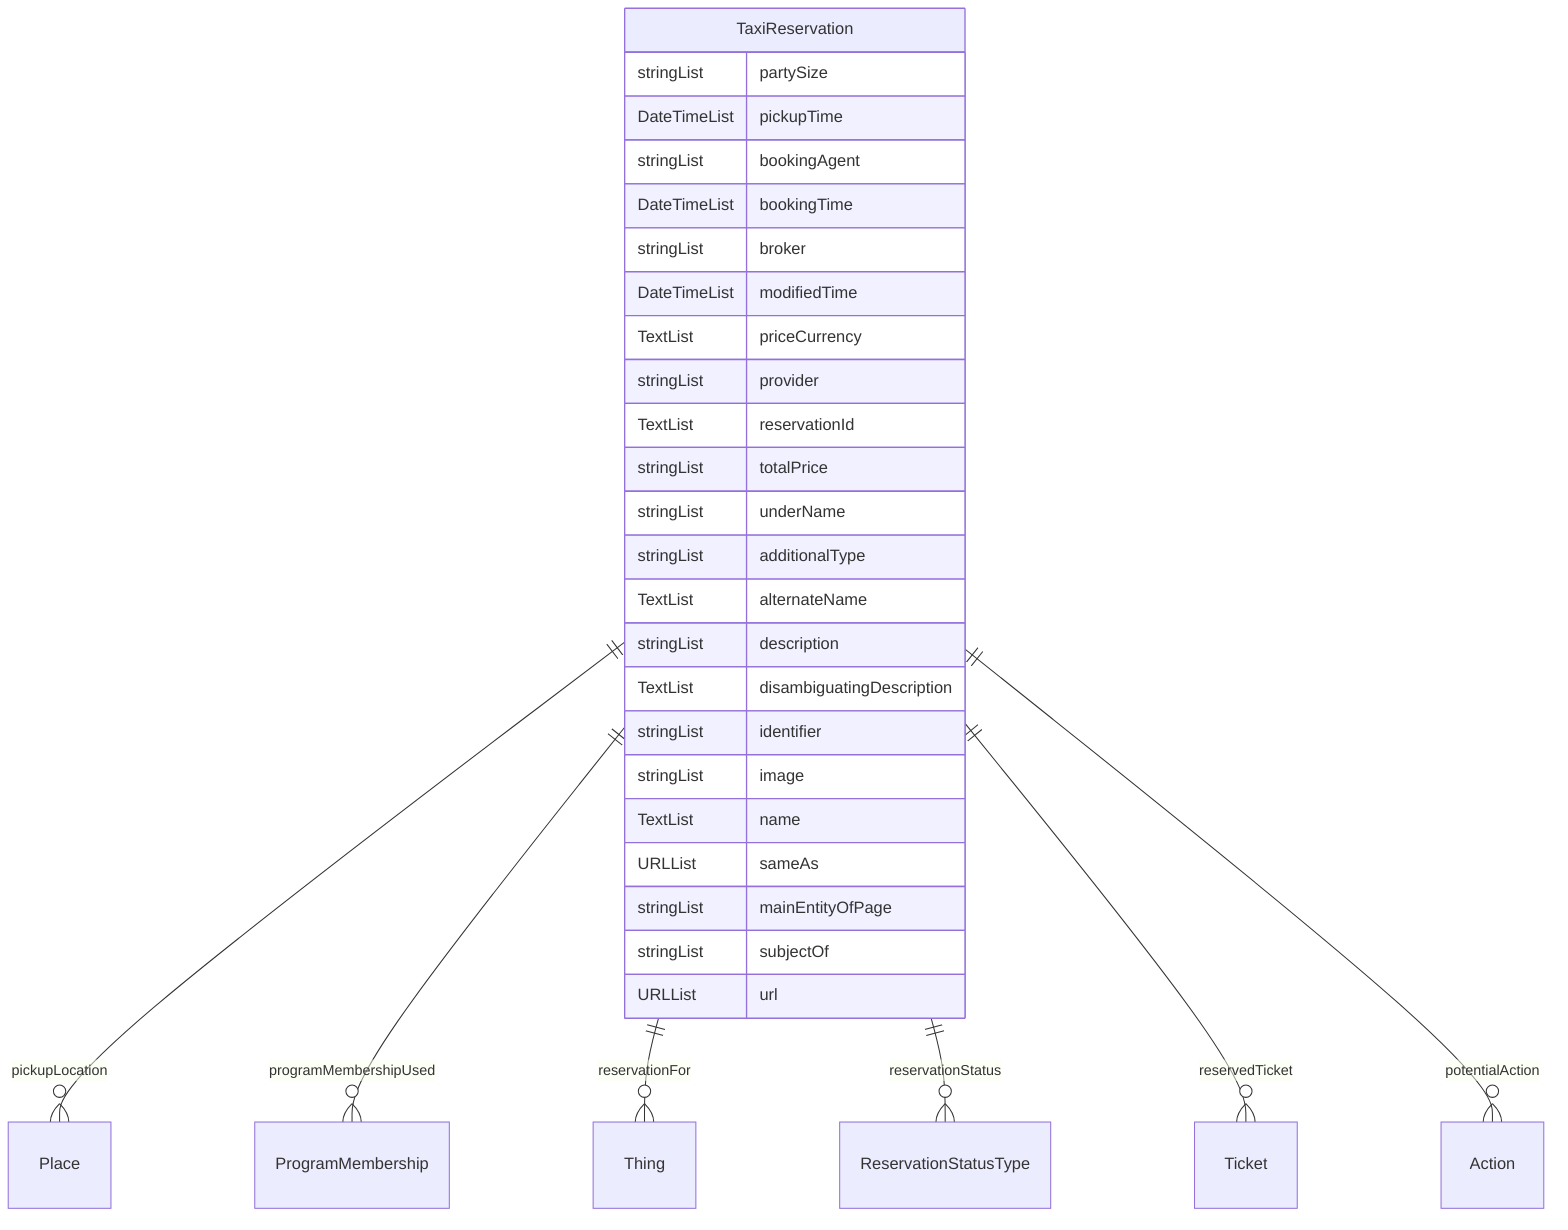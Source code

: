 erDiagram
TaxiReservation {
    stringList partySize  
    DateTimeList pickupTime  
    stringList bookingAgent  
    DateTimeList bookingTime  
    stringList broker  
    DateTimeList modifiedTime  
    TextList priceCurrency  
    stringList provider  
    TextList reservationId  
    stringList totalPrice  
    stringList underName  
    stringList additionalType  
    TextList alternateName  
    stringList description  
    TextList disambiguatingDescription  
    stringList identifier  
    stringList image  
    TextList name  
    URLList sameAs  
    stringList mainEntityOfPage  
    stringList subjectOf  
    URLList url  
}

TaxiReservation ||--}o Place : "pickupLocation"
TaxiReservation ||--}o ProgramMembership : "programMembershipUsed"
TaxiReservation ||--}o Thing : "reservationFor"
TaxiReservation ||--}o ReservationStatusType : "reservationStatus"
TaxiReservation ||--}o Ticket : "reservedTicket"
TaxiReservation ||--}o Action : "potentialAction"
